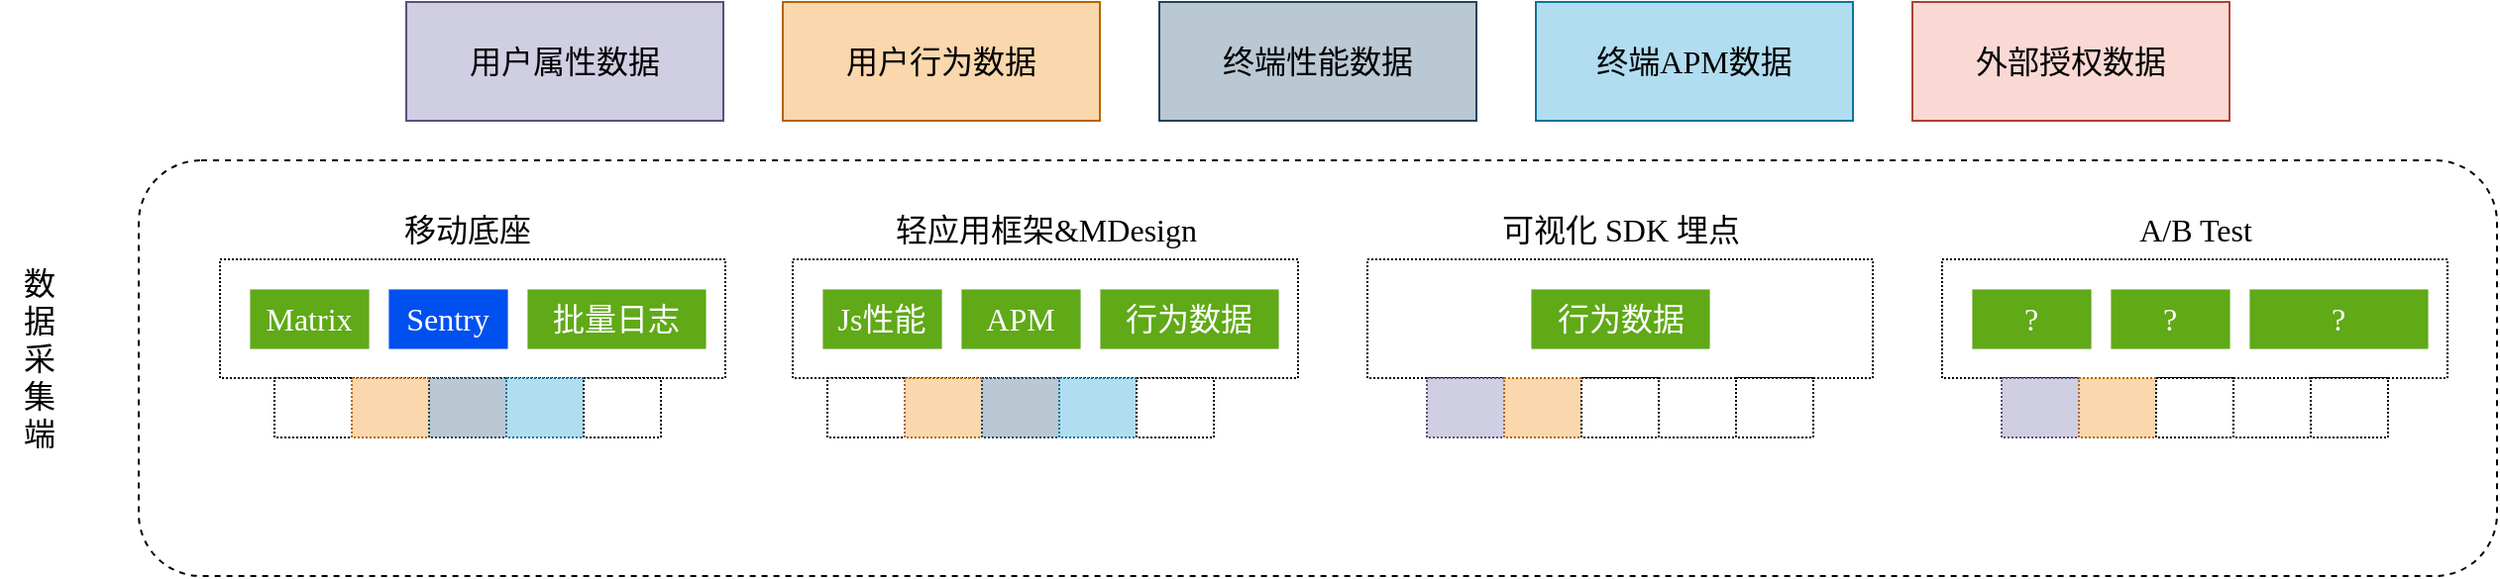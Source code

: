 <mxfile version="17.2.4" type="github">
  <diagram id="R6LKjHRkVj6gWCjwfnXa" name="Page-1">
    <mxGraphModel dx="1542" dy="468" grid="1" gridSize="10" guides="1" tooltips="1" connect="1" arrows="1" fold="1" page="1" pageScale="1" pageWidth="827" pageHeight="1169" math="0" shadow="0">
      <root>
        <mxCell id="0" />
        <mxCell id="1" parent="0" />
        <mxCell id="xEdestO7AOEsHorYzFaQ-1" value="用户属性数据" style="rounded=0;whiteSpace=wrap;html=1;fillColor=#d0cee2;strokeColor=#56517e;fontSize=16;fontFamily=Comic Sans MS;" vertex="1" parent="1">
          <mxGeometry x="175" y="40" width="160" height="60" as="geometry" />
        </mxCell>
        <mxCell id="xEdestO7AOEsHorYzFaQ-2" value="用户行为数据" style="rounded=0;whiteSpace=wrap;html=1;fillColor=#fad7ac;strokeColor=#b46504;fontSize=16;fontFamily=Comic Sans MS;" vertex="1" parent="1">
          <mxGeometry x="365" y="40" width="160" height="60" as="geometry" />
        </mxCell>
        <mxCell id="xEdestO7AOEsHorYzFaQ-3" value="终端APM数据" style="rounded=0;whiteSpace=wrap;html=1;fillColor=#b1ddf0;strokeColor=#10739e;fontSize=16;fontFamily=Comic Sans MS;" vertex="1" parent="1">
          <mxGeometry x="745" y="40" width="160" height="60" as="geometry" />
        </mxCell>
        <mxCell id="xEdestO7AOEsHorYzFaQ-4" value="外部授权数据" style="rounded=0;whiteSpace=wrap;html=1;fillColor=#fad9d5;strokeColor=#ae4132;fontSize=16;fontFamily=Comic Sans MS;" vertex="1" parent="1">
          <mxGeometry x="935" y="40" width="160" height="60" as="geometry" />
        </mxCell>
        <mxCell id="xEdestO7AOEsHorYzFaQ-5" value="" style="rounded=1;whiteSpace=wrap;html=1;fontSize=16;dashed=1;fontFamily=Comic Sans MS;" vertex="1" parent="1">
          <mxGeometry x="40" y="120" width="1190" height="210" as="geometry" />
        </mxCell>
        <mxCell id="xEdestO7AOEsHorYzFaQ-6" value="数&lt;br&gt;据&lt;br&gt;采&lt;br&gt;集&lt;br&gt;端" style="rounded=0;whiteSpace=wrap;html=1;fontSize=16;strokeWidth=0;strokeColor=none;fontFamily=Comic Sans MS;" vertex="1" parent="1">
          <mxGeometry x="-30" y="155" width="40" height="130" as="geometry" />
        </mxCell>
        <mxCell id="xEdestO7AOEsHorYzFaQ-8" value="移动底座" style="rounded=0;whiteSpace=wrap;html=1;dashed=1;fontSize=16;strokeWidth=0;fontFamily=Comic Sans MS;strokeColor=none;" vertex="1" parent="1">
          <mxGeometry x="156" y="140" width="100" height="30" as="geometry" />
        </mxCell>
        <mxCell id="xEdestO7AOEsHorYzFaQ-9" value="" style="rounded=0;whiteSpace=wrap;html=1;dashed=1;fontSize=16;strokeWidth=1;fontFamily=Comic Sans MS;dashPattern=1 1;" vertex="1" parent="1">
          <mxGeometry x="81" y="170" width="255" height="60" as="geometry" />
        </mxCell>
        <mxCell id="xEdestO7AOEsHorYzFaQ-10" value="Matrix" style="rounded=0;whiteSpace=wrap;html=1;dashed=1;fontSize=16;strokeWidth=0;fontFamily=Comic Sans MS;fillColor=#60a917;fontColor=#ffffff;strokeColor=#2D7600;" vertex="1" parent="1">
          <mxGeometry x="96" y="185" width="60" height="30" as="geometry" />
        </mxCell>
        <mxCell id="xEdestO7AOEsHorYzFaQ-11" value="Sentry" style="rounded=0;whiteSpace=wrap;html=1;dashed=1;fontSize=16;strokeWidth=0;fontFamily=Comic Sans MS;fillColor=#0050ef;fontColor=#ffffff;strokeColor=#001DBC;" vertex="1" parent="1">
          <mxGeometry x="166" y="185" width="60" height="30" as="geometry" />
        </mxCell>
        <mxCell id="xEdestO7AOEsHorYzFaQ-14" value="批量日志" style="rounded=0;whiteSpace=wrap;html=1;dashed=1;fontSize=16;strokeWidth=0;fontFamily=Comic Sans MS;fillColor=#60a917;fontColor=#ffffff;strokeColor=#2D7600;" vertex="1" parent="1">
          <mxGeometry x="236" y="185" width="90" height="30" as="geometry" />
        </mxCell>
        <mxCell id="xEdestO7AOEsHorYzFaQ-15" value="轻应用框架&amp;amp;MDesign" style="rounded=0;whiteSpace=wrap;html=1;dashed=1;fontSize=16;strokeWidth=0;fontFamily=Comic Sans MS;strokeColor=none;" vertex="1" parent="1">
          <mxGeometry x="402.5" y="140" width="190" height="30" as="geometry" />
        </mxCell>
        <mxCell id="xEdestO7AOEsHorYzFaQ-16" value="" style="rounded=0;whiteSpace=wrap;html=1;dashed=1;fontSize=16;strokeWidth=1;fontFamily=Comic Sans MS;dashPattern=1 1;" vertex="1" parent="1">
          <mxGeometry x="370" y="170" width="255" height="60" as="geometry" />
        </mxCell>
        <mxCell id="xEdestO7AOEsHorYzFaQ-17" value="Js性能" style="rounded=0;whiteSpace=wrap;html=1;dashed=1;fontSize=16;strokeWidth=0;fontFamily=Comic Sans MS;fillColor=#60a917;fontColor=#ffffff;strokeColor=#2D7600;" vertex="1" parent="1">
          <mxGeometry x="385" y="185" width="60" height="30" as="geometry" />
        </mxCell>
        <mxCell id="xEdestO7AOEsHorYzFaQ-18" value="APM" style="rounded=0;whiteSpace=wrap;html=1;dashed=1;fontSize=16;strokeWidth=0;fontFamily=Comic Sans MS;fillColor=#60a917;fontColor=#ffffff;strokeColor=#2D7600;" vertex="1" parent="1">
          <mxGeometry x="455" y="185" width="60" height="30" as="geometry" />
        </mxCell>
        <mxCell id="xEdestO7AOEsHorYzFaQ-19" value="行为数据" style="rounded=0;whiteSpace=wrap;html=1;dashed=1;fontSize=16;strokeWidth=0;fontFamily=Comic Sans MS;fillColor=#60a917;fontColor=#ffffff;strokeColor=#2D7600;" vertex="1" parent="1">
          <mxGeometry x="525" y="185" width="90" height="30" as="geometry" />
        </mxCell>
        <mxCell id="xEdestO7AOEsHorYzFaQ-20" value="可视化 SDK 埋点" style="rounded=0;whiteSpace=wrap;html=1;dashed=1;fontSize=16;strokeWidth=0;fontFamily=Comic Sans MS;strokeColor=none;" vertex="1" parent="1">
          <mxGeometry x="692.5" y="140" width="190" height="30" as="geometry" />
        </mxCell>
        <mxCell id="xEdestO7AOEsHorYzFaQ-21" value="" style="rounded=0;whiteSpace=wrap;html=1;dashed=1;fontSize=16;strokeWidth=1;fontFamily=Comic Sans MS;dashPattern=1 1;" vertex="1" parent="1">
          <mxGeometry x="660" y="170" width="255" height="60" as="geometry" />
        </mxCell>
        <mxCell id="xEdestO7AOEsHorYzFaQ-24" value="行为数据" style="rounded=0;whiteSpace=wrap;html=1;dashed=1;fontSize=16;strokeWidth=0;fontFamily=Comic Sans MS;fillColor=#60a917;fontColor=#ffffff;strokeColor=#2D7600;" vertex="1" parent="1">
          <mxGeometry x="742.5" y="185" width="90" height="30" as="geometry" />
        </mxCell>
        <mxCell id="xEdestO7AOEsHorYzFaQ-25" value="A/B Test" style="rounded=0;whiteSpace=wrap;html=1;dashed=1;fontSize=16;strokeWidth=0;fontFamily=Comic Sans MS;strokeColor=none;" vertex="1" parent="1">
          <mxGeometry x="982.5" y="140" width="190" height="30" as="geometry" />
        </mxCell>
        <mxCell id="xEdestO7AOEsHorYzFaQ-26" value="" style="rounded=0;whiteSpace=wrap;html=1;dashed=1;fontSize=16;strokeWidth=1;fontFamily=Comic Sans MS;dashPattern=1 1;" vertex="1" parent="1">
          <mxGeometry x="950" y="170" width="255" height="60" as="geometry" />
        </mxCell>
        <mxCell id="xEdestO7AOEsHorYzFaQ-27" value="?" style="rounded=0;whiteSpace=wrap;html=1;dashed=1;fontSize=16;strokeWidth=0;fontFamily=Comic Sans MS;fillColor=#60a917;fontColor=#ffffff;strokeColor=#2D7600;" vertex="1" parent="1">
          <mxGeometry x="965" y="185" width="60" height="30" as="geometry" />
        </mxCell>
        <mxCell id="xEdestO7AOEsHorYzFaQ-28" value="?" style="rounded=0;whiteSpace=wrap;html=1;dashed=1;fontSize=16;strokeWidth=0;fontFamily=Comic Sans MS;fillColor=#60a917;fontColor=#ffffff;strokeColor=#2D7600;" vertex="1" parent="1">
          <mxGeometry x="1035" y="185" width="60" height="30" as="geometry" />
        </mxCell>
        <mxCell id="xEdestO7AOEsHorYzFaQ-29" value="?" style="rounded=0;whiteSpace=wrap;html=1;dashed=1;fontSize=16;strokeWidth=0;fontFamily=Comic Sans MS;fillColor=#60a917;fontColor=#ffffff;strokeColor=#2D7600;" vertex="1" parent="1">
          <mxGeometry x="1105" y="185" width="90" height="30" as="geometry" />
        </mxCell>
        <mxCell id="xEdestO7AOEsHorYzFaQ-30" value="" style="rounded=0;whiteSpace=wrap;html=1;dashed=1;dashPattern=1 1;fontFamily=Comic Sans MS;fontSize=16;strokeWidth=1;" vertex="1" parent="1">
          <mxGeometry x="108.5" y="230" width="39" height="30" as="geometry" />
        </mxCell>
        <mxCell id="xEdestO7AOEsHorYzFaQ-34" value="" style="rounded=0;whiteSpace=wrap;html=1;dashed=1;dashPattern=1 1;fontFamily=Comic Sans MS;fontSize=16;strokeWidth=1;fillColor=#fad7ac;strokeColor=#b46504;" vertex="1" parent="1">
          <mxGeometry x="147.5" y="230" width="39" height="30" as="geometry" />
        </mxCell>
        <mxCell id="xEdestO7AOEsHorYzFaQ-35" value="" style="rounded=0;whiteSpace=wrap;html=1;dashed=1;dashPattern=1 1;fontFamily=Comic Sans MS;fontSize=16;strokeWidth=1;fillColor=#bac8d3;strokeColor=#23445d;" vertex="1" parent="1">
          <mxGeometry x="186.5" y="230" width="39" height="30" as="geometry" />
        </mxCell>
        <mxCell id="xEdestO7AOEsHorYzFaQ-36" value="" style="rounded=0;whiteSpace=wrap;html=1;dashed=1;dashPattern=1 1;fontFamily=Comic Sans MS;fontSize=16;strokeWidth=1;fillColor=#b1ddf0;strokeColor=#10739e;" vertex="1" parent="1">
          <mxGeometry x="225.5" y="230" width="39" height="30" as="geometry" />
        </mxCell>
        <mxCell id="xEdestO7AOEsHorYzFaQ-41" value="" style="rounded=0;whiteSpace=wrap;html=1;dashed=1;dashPattern=1 1;fontFamily=Comic Sans MS;fontSize=16;strokeWidth=1;" vertex="1" parent="1">
          <mxGeometry x="264.5" y="230" width="39" height="30" as="geometry" />
        </mxCell>
        <mxCell id="xEdestO7AOEsHorYzFaQ-42" value="终端性能数据" style="rounded=0;whiteSpace=wrap;html=1;fillColor=#bac8d3;fontSize=16;fontFamily=Comic Sans MS;strokeColor=#23445d;" vertex="1" parent="1">
          <mxGeometry x="555" y="40" width="160" height="60" as="geometry" />
        </mxCell>
        <mxCell id="xEdestO7AOEsHorYzFaQ-43" value="" style="rounded=0;whiteSpace=wrap;html=1;dashed=1;dashPattern=1 1;fontFamily=Comic Sans MS;fontSize=16;strokeWidth=1;" vertex="1" parent="1">
          <mxGeometry x="387.5" y="230" width="39" height="30" as="geometry" />
        </mxCell>
        <mxCell id="xEdestO7AOEsHorYzFaQ-44" value="" style="rounded=0;whiteSpace=wrap;html=1;dashed=1;dashPattern=1 1;fontFamily=Comic Sans MS;fontSize=16;strokeWidth=1;fillColor=#fad7ac;strokeColor=#b46504;" vertex="1" parent="1">
          <mxGeometry x="426.5" y="230" width="39" height="30" as="geometry" />
        </mxCell>
        <mxCell id="xEdestO7AOEsHorYzFaQ-45" value="" style="rounded=0;whiteSpace=wrap;html=1;dashed=1;dashPattern=1 1;fontFamily=Comic Sans MS;fontSize=16;strokeWidth=1;fillColor=#bac8d3;strokeColor=#23445d;" vertex="1" parent="1">
          <mxGeometry x="465.5" y="230" width="39" height="30" as="geometry" />
        </mxCell>
        <mxCell id="xEdestO7AOEsHorYzFaQ-46" value="" style="rounded=0;whiteSpace=wrap;html=1;dashed=1;dashPattern=1 1;fontFamily=Comic Sans MS;fontSize=16;strokeWidth=1;fillColor=#b1ddf0;strokeColor=#10739e;" vertex="1" parent="1">
          <mxGeometry x="504.5" y="230" width="39" height="30" as="geometry" />
        </mxCell>
        <mxCell id="xEdestO7AOEsHorYzFaQ-47" value="" style="rounded=0;whiteSpace=wrap;html=1;dashed=1;dashPattern=1 1;fontFamily=Comic Sans MS;fontSize=16;strokeWidth=1;" vertex="1" parent="1">
          <mxGeometry x="543.5" y="230" width="39" height="30" as="geometry" />
        </mxCell>
        <mxCell id="xEdestO7AOEsHorYzFaQ-48" value="" style="rounded=0;whiteSpace=wrap;html=1;dashed=1;dashPattern=1 1;fontFamily=Comic Sans MS;fontSize=16;strokeWidth=1;fillColor=#d0cee2;strokeColor=#56517e;" vertex="1" parent="1">
          <mxGeometry x="690" y="230" width="39" height="30" as="geometry" />
        </mxCell>
        <mxCell id="xEdestO7AOEsHorYzFaQ-49" value="" style="rounded=0;whiteSpace=wrap;html=1;dashed=1;dashPattern=1 1;fontFamily=Comic Sans MS;fontSize=16;strokeWidth=1;fillColor=#fad7ac;strokeColor=#b46504;" vertex="1" parent="1">
          <mxGeometry x="729" y="230" width="39" height="30" as="geometry" />
        </mxCell>
        <mxCell id="xEdestO7AOEsHorYzFaQ-50" value="" style="rounded=0;whiteSpace=wrap;html=1;dashed=1;dashPattern=1 1;fontFamily=Comic Sans MS;fontSize=16;strokeWidth=1;" vertex="1" parent="1">
          <mxGeometry x="768" y="230" width="39" height="30" as="geometry" />
        </mxCell>
        <mxCell id="xEdestO7AOEsHorYzFaQ-51" value="" style="rounded=0;whiteSpace=wrap;html=1;dashed=1;dashPattern=1 1;fontFamily=Comic Sans MS;fontSize=16;strokeWidth=1;" vertex="1" parent="1">
          <mxGeometry x="807" y="230" width="39" height="30" as="geometry" />
        </mxCell>
        <mxCell id="xEdestO7AOEsHorYzFaQ-52" value="" style="rounded=0;whiteSpace=wrap;html=1;dashed=1;dashPattern=1 1;fontFamily=Comic Sans MS;fontSize=16;strokeWidth=1;" vertex="1" parent="1">
          <mxGeometry x="846" y="230" width="39" height="30" as="geometry" />
        </mxCell>
        <mxCell id="xEdestO7AOEsHorYzFaQ-53" value="" style="rounded=0;whiteSpace=wrap;html=1;dashed=1;dashPattern=1 1;fontFamily=Comic Sans MS;fontSize=16;strokeWidth=1;fillColor=#d0cee2;strokeColor=#56517e;" vertex="1" parent="1">
          <mxGeometry x="980" y="230" width="39" height="30" as="geometry" />
        </mxCell>
        <mxCell id="xEdestO7AOEsHorYzFaQ-54" value="" style="rounded=0;whiteSpace=wrap;html=1;dashed=1;dashPattern=1 1;fontFamily=Comic Sans MS;fontSize=16;strokeWidth=1;fillColor=#fad7ac;strokeColor=#b46504;" vertex="1" parent="1">
          <mxGeometry x="1019" y="230" width="39" height="30" as="geometry" />
        </mxCell>
        <mxCell id="xEdestO7AOEsHorYzFaQ-55" value="" style="rounded=0;whiteSpace=wrap;html=1;dashed=1;dashPattern=1 1;fontFamily=Comic Sans MS;fontSize=16;strokeWidth=1;" vertex="1" parent="1">
          <mxGeometry x="1058" y="230" width="39" height="30" as="geometry" />
        </mxCell>
        <mxCell id="xEdestO7AOEsHorYzFaQ-56" value="" style="rounded=0;whiteSpace=wrap;html=1;dashed=1;dashPattern=1 1;fontFamily=Comic Sans MS;fontSize=16;strokeWidth=1;" vertex="1" parent="1">
          <mxGeometry x="1097" y="230" width="39" height="30" as="geometry" />
        </mxCell>
        <mxCell id="xEdestO7AOEsHorYzFaQ-57" value="" style="rounded=0;whiteSpace=wrap;html=1;dashed=1;dashPattern=1 1;fontFamily=Comic Sans MS;fontSize=16;strokeWidth=1;" vertex="1" parent="1">
          <mxGeometry x="1136" y="230" width="39" height="30" as="geometry" />
        </mxCell>
      </root>
    </mxGraphModel>
  </diagram>
</mxfile>

